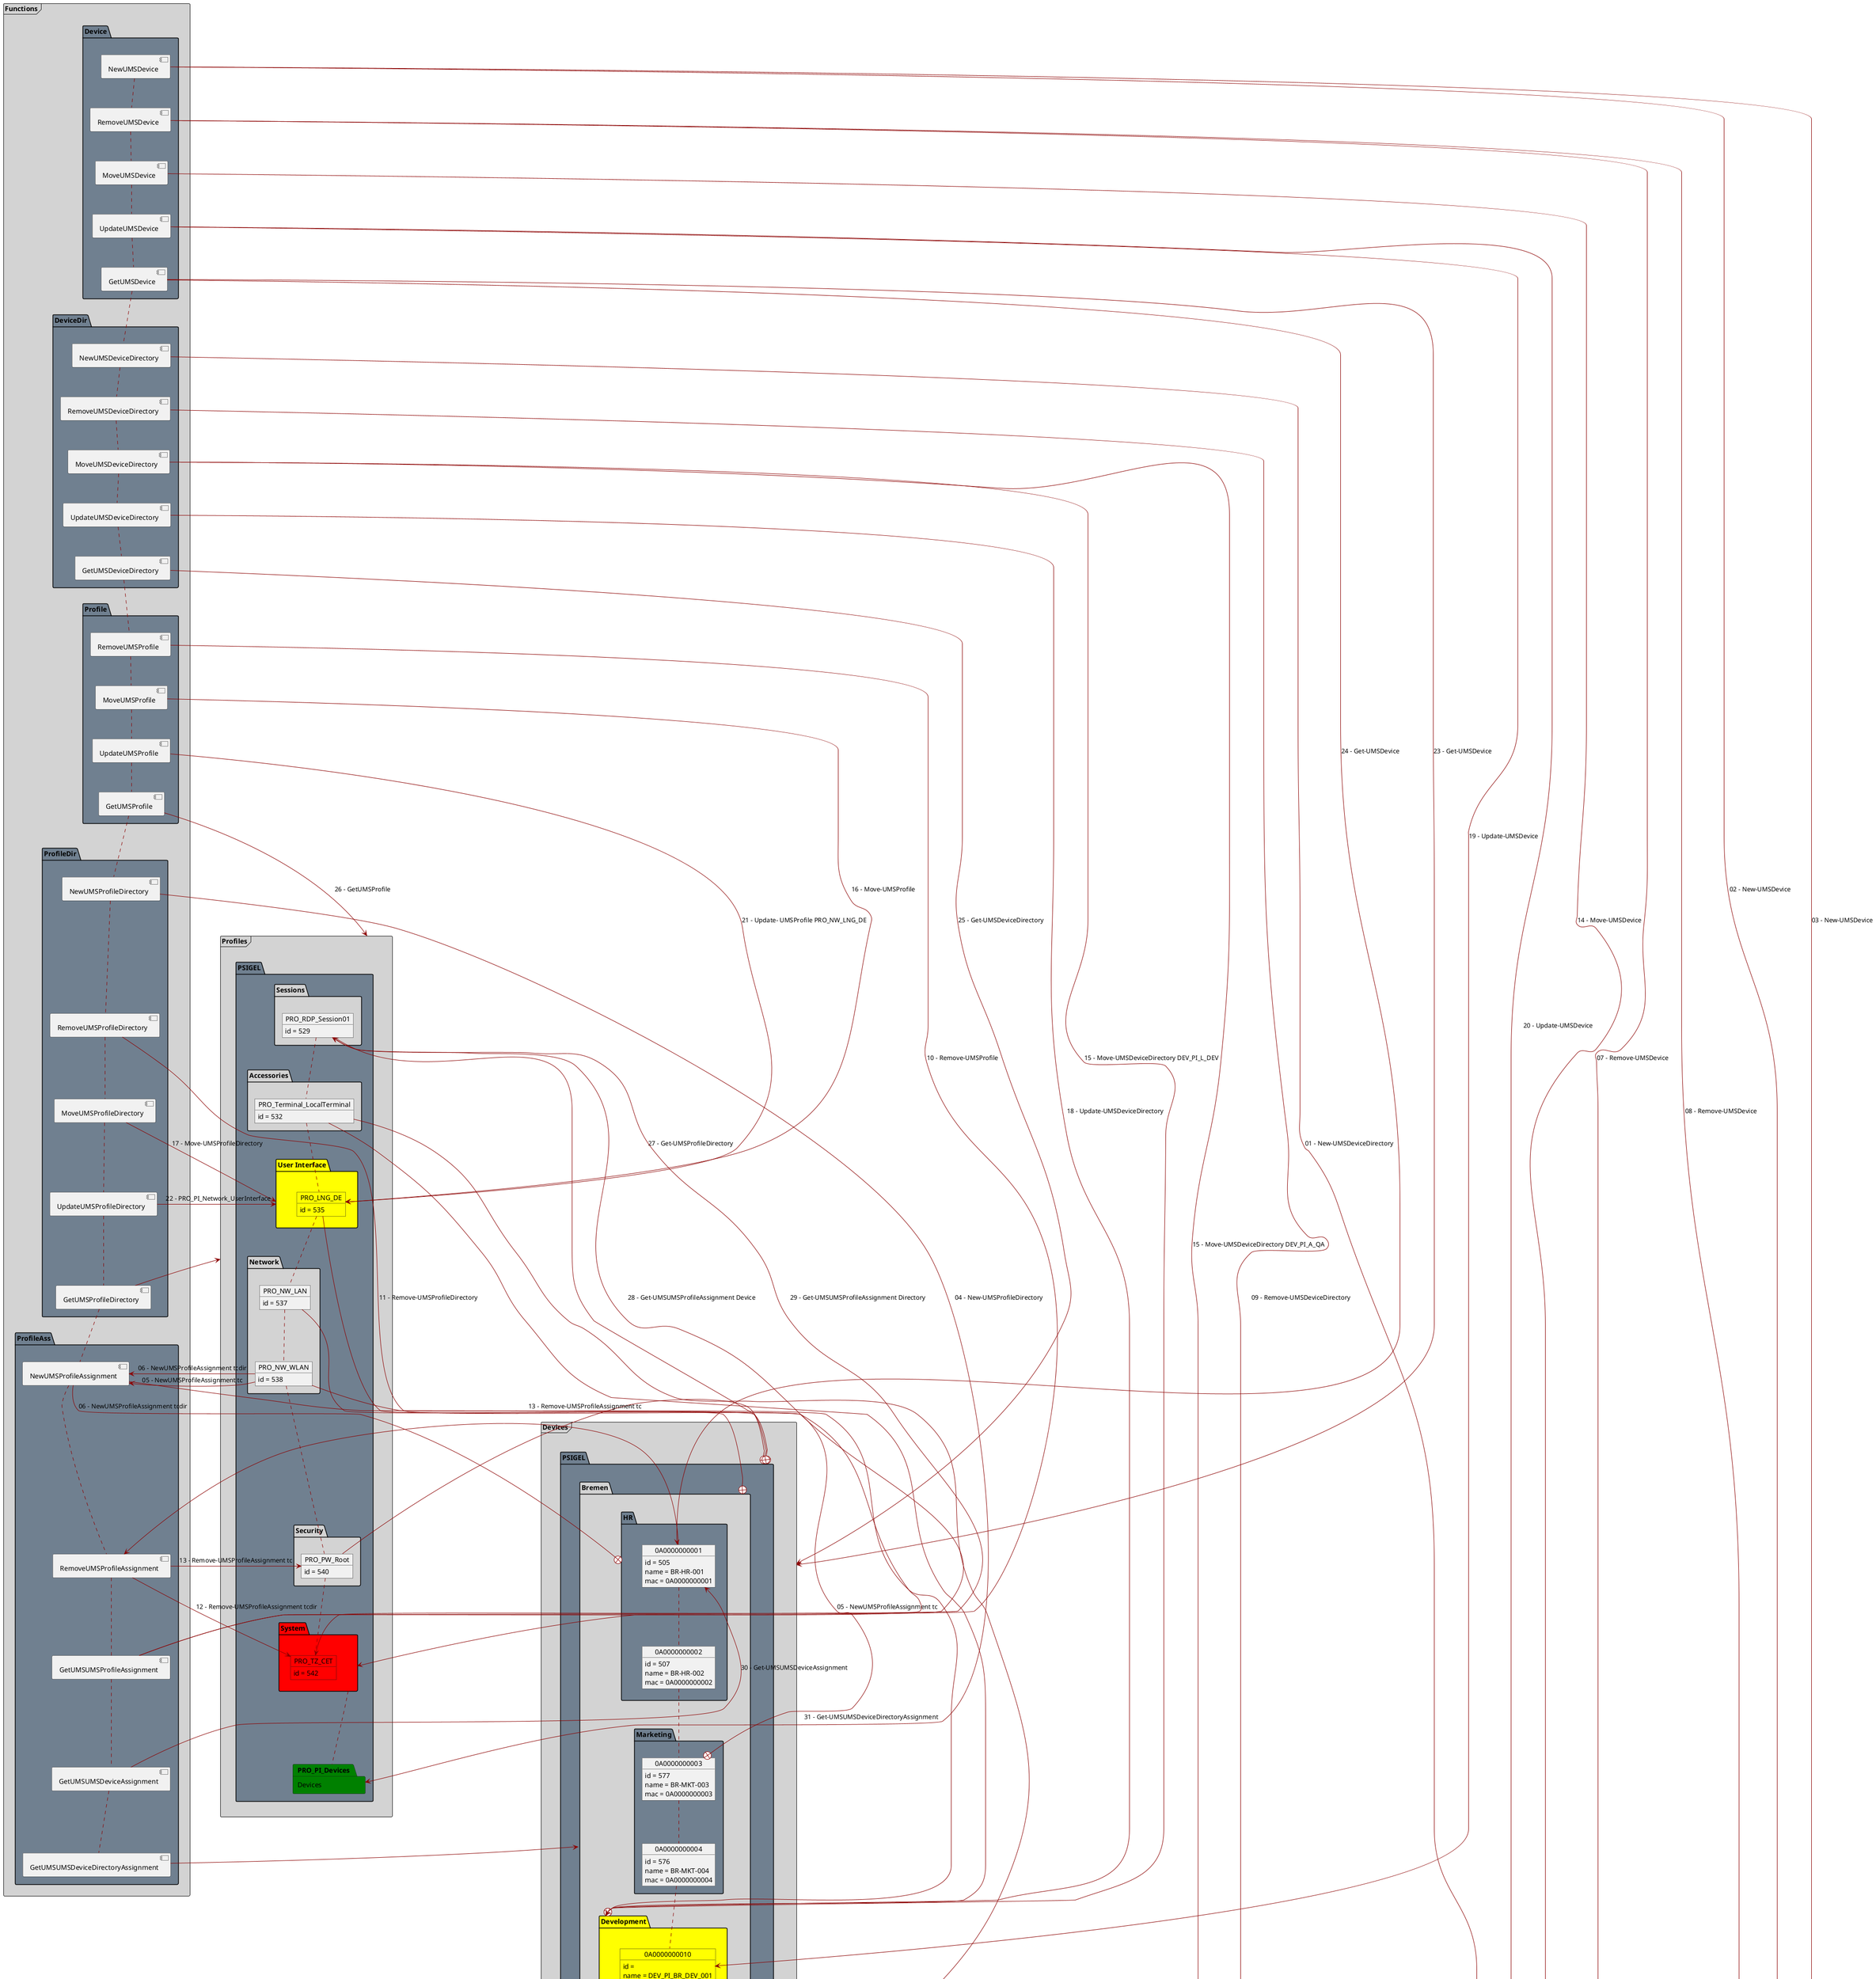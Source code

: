 @startuml before
allow_mixing

skinparam sequence {
	ArrowColor DarkRed
}

frame Profiles as PRO #LightGrey {
  
  package PRO_PI as "PSIGEL" #SlateGrey {

    package PRO_PI_Session as "Sessions" #LightGrey {
      object PRO_RDP_Session01 {
        id = 529
      }
    }

    package PRO_PI_Accessories as "Accessories" #LightGrey {
      object PRO_Terminal_LocalTerminal {
        id = 532
      }
    }

    package PRO_PI_UserInterface as "User Interface" #Yellow {
      object PRO_LNG_DE #Yellow {
        id = 535
      }
    }

    package PRO_PI_Network as "Network" #LightGrey {
      object PRO_NW_LAN {
        id = 537
      }
      object PRO_NW_WLAN {
        id = 538
      }
    }

    package PRO_PI_Devices as "Devices" #Green {
    }

    package PRO_PI_Security as "Security" #LightGrey {
      object PRO_PW_Root {
        id = 540
      }
    }

    package PRO_PI_System as "System" #Red {
      object PRO_TZ_CET #Red {
        id = 542
      }
    }

  }

  PRO_RDP_Session01 -down. PRO_Terminal_LocalTerminal
  PRO_Terminal_LocalTerminal -down. PRO_LNG_DE
  PRO_LNG_DE -down. PRO_NW_LAN
  PRO_NW_LAN -down. PRO_NW_WLAN
  PRO_NW_WLAN -down. PRO_PW_Root
  PRO_PW_Root -down. PRO_TZ_CET
  PRO_PI_System -down. PRO_PI_Devices

}

frame Devices as DEV #LightGrey {

  package DEV_PI as "PSIGEL" #SlateGrey {

    package DEV_PI_BR as "Bremen" #LightGrey {

      package DEV_PI_BR_HR as "HR" #SlateGrey {

        object 0A0000000001 {
          id = 505
          name = BR-HR-001
          mac = 0A0000000001
        }

        object 0A0000000002 {
          id = 507
          name = BR-HR-002
          mac = 0A0000000002
        }

      }

      package DEV_PI_BR_MKT as "Marketing" #SlateGrey {

        object 0A0000000003 {
          id = 577
          name = BR-MKT-003
          mac = 0A0000000003
        }

        object 0A0000000004 {
          id = 576
          name = BR-MKT-004
          mac = 0A0000000004
        }

      }

      package DEV_PI_BR_DEV as "Development" #Yellow {

        object 0A0000000010 #Yellow {
          id = 
          name = DEV_PI_BR_DEV_001
          mac = 0A0000000010
        }

      }

    }

    package DEV_PI_A as "Augsburg" #LightGrey {

      package DEV_PI_A_DEV as "Development" #SlateGrey {

        object 0A0000000005 {
          id = 512
          name = A-DEV-005
          mac = 0A0000000005
        }

        object 0A0000000006 {
          id = 513
          name = A-DEV-006
          mac = 0A0000000006
        }

        object 0A0000000009 #Yellow {
          id = 518
          name = A-DEV-009
          mac = 0A0000000009
        }

      }

      package DEV_PI_A_QA as "QandA" #Green {

        object 0A0000000007 #Green {
          id = 
          name = A-QA-007
          mac = 0A0000000007
        }

        object 0A0000000008 #Green {
          id = 
          name = A-QA-008
          mac = 0A0000000008
        }

      }

    }

    package DEV_PI_L as "Leipzig" #LightGrey {

      package DEV_PI_L_DIS as "Distribution" #Red {

        object 0A0000000011 #Red {
          id = 521
          name = L-DIS-011
          mac = 0A0000000011
        }

        object 0A0000000012 #Red {
          id = 522
          name = L-DIS-012
          mac = 0A0000000012
        }

      }

    }
  }

  0A0000000001 -down. 0A0000000002
  0A0000000002 -down. 0A0000000003
  0A0000000003 -down. 0A0000000004
  0A0000000004 -down. 0A0000000010
  0A0000000010 -down. 0A0000000005
  0A0000000005 -down. 0A0000000006
  0A0000000006 -down. 0A0000000009
  0A0000000009 -down. 0A0000000007
  0A0000000007 -down. 0A0000000008
  0A0000000008 -down. 0A0000000011
  0A0000000011 -down. 0A0000000012

}

frame Functions as FUN #LightGrey {

  package FUN_DEV as "Device" #SlateGrey {

    node [NewUMSDevice]
    node [RemoveUMSDevice]
    node [MoveUMSDevice]
    node [UpdateUMSDevice]
    node [GetUMSDevice]

  }

  package FUN_DEVDIR as "DeviceDir" #SlateGrey {

    node [NewUMSDeviceDirectory]
    node [RemoveUMSDeviceDirectory]
    node [MoveUMSDeviceDirectory]
    node [UpdateUMSDeviceDirectory]
    node [GetUMSDeviceDirectory]

  }

  package FUN_PRO as "Profile" #SlateGrey {

    node [RemoveUMSProfile]
    node [MoveUMSProfile]
    node [UpdateUMSProfile]
    node [GetUMSProfile]

  }

  package FUN_PRODIR as "ProfileDir" #SlateGrey {

    node [NewUMSProfileDirectory]
    node [RemoveUMSProfileDirectory]
    node [MoveUMSProfileDirectory]
    node [UpdateUMSProfileDirectory]
    node [GetUMSProfileDirectory]

  }

  package FUN_PROASS as "ProfileAss" #SlateGrey {

    node [NewUMSProfileAssignment]
    node [RemoveUMSProfileAssignment]
    node [GetUMSUMSProfileAssignment]
    node [GetUMSUMSDeviceAssignment]
    node [GetUMSUMSDeviceDirectoryAssignment]

  }

  NewUMSDevice -down. RemoveUMSDevice
  RemoveUMSDevice -down. MoveUMSDevice
  MoveUMSDevice -down. UpdateUMSDevice
  UpdateUMSDevice -down. GetUMSDevice
  GetUMSDevice -down. NewUMSDeviceDirectory
  NewUMSDeviceDirectory -down. RemoveUMSDeviceDirectory
  RemoveUMSDeviceDirectory -down. MoveUMSDeviceDirectory
  MoveUMSDeviceDirectory -down. UpdateUMSDeviceDirectory
  UpdateUMSDeviceDirectory -down. GetUMSDeviceDirectory
  GetUMSDeviceDirectory -down. RemoveUMSProfile
  RemoveUMSProfile -down. MoveUMSProfile
  MoveUMSProfile -down. UpdateUMSProfile
  UpdateUMSProfile -down. GetUMSProfile
  GetUMSProfile -down. NewUMSProfileDirectory
  NewUMSProfileDirectory -down. RemoveUMSProfileDirectory
  RemoveUMSProfileDirectory -down. MoveUMSProfileDirectory
  MoveUMSProfileDirectory -down. UpdateUMSProfileDirectory
  UpdateUMSProfileDirectory -down. GetUMSProfileDirectory
  GetUMSProfileDirectory -down. NewUMSProfileAssignment
  NewUMSProfileAssignment -down. RemoveUMSProfileAssignment
  RemoveUMSProfileAssignment -down. GetUMSUMSProfileAssignment
  GetUMSUMSProfileAssignment -down. GetUMSUMSDeviceAssignment
  GetUMSUMSDeviceAssignment -down. GetUMSUMSDeviceDirectoryAssignment

}

PRO_RDP_Session01 -right-+ DEV_PI
PRO_Terminal_LocalTerminal -right-+ DEV_PI_A_DEV
PRO_Terminal_LocalTerminal -right-+ DEV_PI_BR_DEV
PRO_LNG_DE -right-+ DEV_PI
PRO_NW_LAN -right-+ DEV_PI_BR
PRO_NW_WLAN -right-+ DEV_PI_BR_DEV
PRO_PW_Root -right-+ DEV_PI

'New
NewUMSDeviceDirectory -right-> DEV_PI_A_QA : 01 - New-UMSDeviceDirectory
NewUMSDevice -right-> 0A0000000007 : 02 - New-UMSDevice
NewUMSDevice -right-> 0A0000000008 : 03 - New-UMSDevice
NewUMSProfileDirectory -right-> PRO_PI_Devices : 04 - New-UMSProfileDirectory
PRO_NW_WLAN -right-> NewUMSProfileAssignment : 05 - NewUMSProfileAssignment tc
NewUMSProfileAssignment -right-+ 0A0000000003 : 05 - NewUMSProfileAssignment tc
PRO_NW_WLAN -right-> NewUMSProfileAssignment : 06 - NewUMSProfileAssignment tcdir
NewUMSProfileAssignment -right-+ DEV_PI_BR_HR : 06 - NewUMSProfileAssignment tcdir

'Remove
RemoveUMSDevice -right-> 0A0000000011 : 07 - Remove-UMSDevice
RemoveUMSDevice -right-> 0A0000000012 : 08 - Remove-UMSDevice
RemoveUMSDeviceDirectory -right-> DEV_PI_L_DIS : 09 - Remove-UMSDeviceDirectory
RemoveUMSProfile -right-> PRO_TZ_CET : 10 - Remove-UMSProfile
RemoveUMSProfileDirectory -right-> PRO_PI_System : 11 - Remove-UMSProfileDirectory
DEV_PI -right-> RemoveUMSProfileAssignment : 12 - Remove-UMSProfileAssignment tcdir
RemoveUMSProfileAssignment -right-> PRO_TZ_CET : 12 - Remove-UMSProfileAssignment tcdir
0A0000000001 -right-> RemoveUMSProfileAssignment : 13 - Remove-UMSProfileAssignment tc
RemoveUMSProfileAssignment -right-> PRO_PW_Root : 13 - Remove-UMSProfileAssignment tc

'Move
MoveUMSDevice -right-> 0A0000000009 : 14 - Move-UMSDevice
MoveUMSDeviceDirectory -right-> DEV_PI_A_QA: 15 - Move-UMSDeviceDirectory DEV_PI_A_QA
MoveUMSDeviceDirectory -right-> DEV_PI_BR_DEV: 15 - Move-UMSDeviceDirectory DEV_PI_L_DEV
MoveUMSProfile -right-> PRO_LNG_DE : 16 - Move-UMSProfile
MoveUMSProfileDirectory -right-> PRO_PI_UserInterface : 17 - Move-UMSProfileDirectory

'Update
UpdateUMSDeviceDirectory -right-> DEV_PI_BR_DEV : 18 - Update-UMSDeviceDirectory
UpdateUMSDevice -right-> 0A0000000010 : 19 - Update-UMSDevice
UpdateUMSDevice -right-> 0A0000000009 : 20 - Update-UMSDevice
UpdateUMSProfile -right-> PRO_LNG_DE : 21 - Update- UMSProfile PRO_NW_LNG_DE
UpdateUMSProfileDirectory -right-> PRO_PI_UserInterface : 22 - PRO_PI_Network_UserInterface

'Get
GetUMSDevice -right-> DEV : 23 - Get-UMSDevice
GetUMSDevice -right-> 0A0000000001 : 24 - Get-UMSDevice
GetUMSDeviceDirectory -right-> DEV : 25 - Get-UMSDeviceDirectory
GetUMSProfile -right-> PRO : 26 - GetUMSProfile
GetUMSProfileDirectory -right-> PRO : 27 - Get-UMSProfileDirectory
GetUMSUMSProfileAssignment -right-> PRO_RDP_Session01 : 28 - Get-UMSUMSProfileAssignment Device
GetUMSUMSProfileAssignment -right-> PRO_RDP_Session01 : 29 - Get-UMSUMSProfileAssignment Directory
GetUMSUMSDeviceAssignment -right-> 0A0000000001 : 30 - Get-UMSUMSDeviceAssignment
GetUMSUMSDeviceDirectoryAssignment -right-> DEV_PI_BR : 31 - Get-UMSUMSDeviceDirectoryAssignment

@enduml